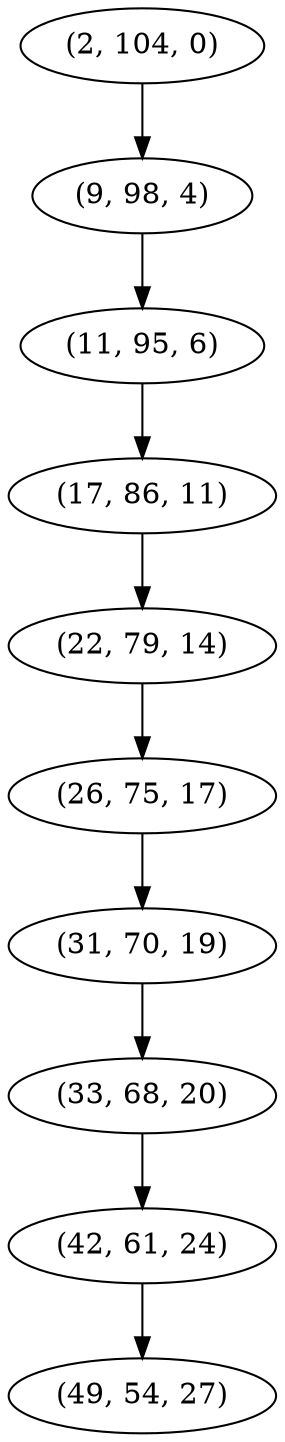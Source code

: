 digraph tree {
    "(2, 104, 0)";
    "(9, 98, 4)";
    "(11, 95, 6)";
    "(17, 86, 11)";
    "(22, 79, 14)";
    "(26, 75, 17)";
    "(31, 70, 19)";
    "(33, 68, 20)";
    "(42, 61, 24)";
    "(49, 54, 27)";
    "(2, 104, 0)" -> "(9, 98, 4)";
    "(9, 98, 4)" -> "(11, 95, 6)";
    "(11, 95, 6)" -> "(17, 86, 11)";
    "(17, 86, 11)" -> "(22, 79, 14)";
    "(22, 79, 14)" -> "(26, 75, 17)";
    "(26, 75, 17)" -> "(31, 70, 19)";
    "(31, 70, 19)" -> "(33, 68, 20)";
    "(33, 68, 20)" -> "(42, 61, 24)";
    "(42, 61, 24)" -> "(49, 54, 27)";
}
